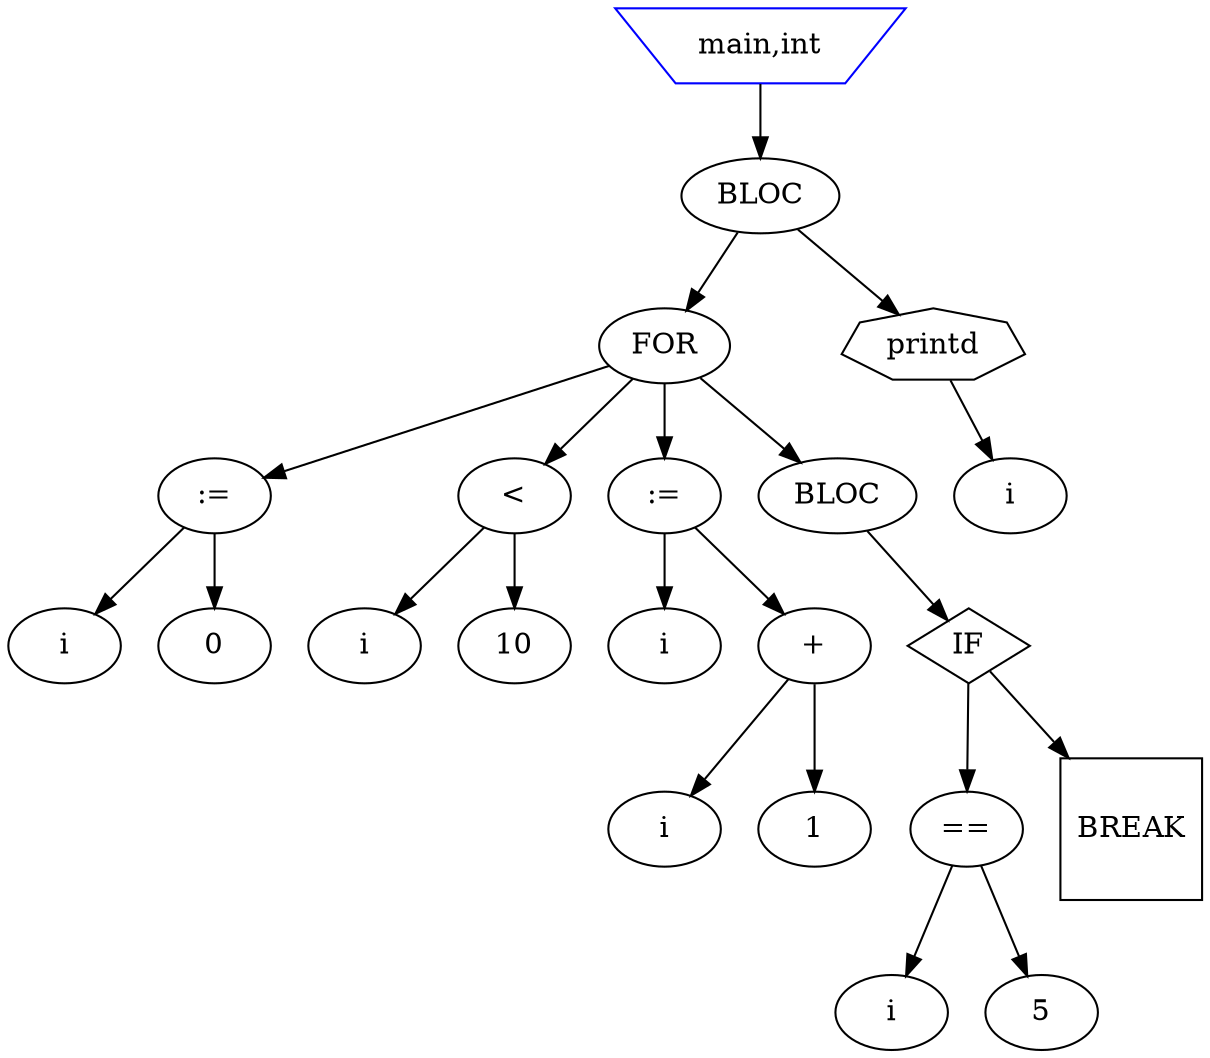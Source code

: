 digraph diagram1 {
//programme
node_1 [label="main,int" shape=invtrapezium color=blue];//fonction
 node_2 [label="BLOC" shape=ellipse];//bloc
node_3 [label="FOR" ];//FOR
node_4 [label=":=" ];//affectation
node_5 [label="i"];//Identificateur
node_6 [label="0" ];//expression3
node_4 -> node_5
node_4 -> node_6
node_7 [label="<"];//cond3
node_8 [label="i"];//Identificateur
node_9 [label="10" ];//expression3
node_7 -> node_8
node_7 -> node_9
node_10 [label=":=" ];//affectation
node_11 [label="i"];//Identificateur
node_12 [label="+" ];//expression1
node_13 [label="i"];//Identificateur
node_14 [label="1" ];//expression3
node_12 -> node_13
node_12 -> node_14
node_10 -> node_11
node_10 -> node_12
node_15 [label="BLOC" shape=ellipse];//bloc
node_16 [label="IF" shape=diamond];//IF0
node_17 [label="=="];//cond3
node_18 [label="i"];//Identificateur
node_19 [label="5" ];//expression3
node_17 -> node_18
node_17 -> node_19
node_20 [label="BREAK" shape=square];//BREAK
node_16 -> node_17
node_16 -> node_20
node_15 -> node_16
node_3 -> node_4
node_3 -> node_7
node_3 -> node_10
node_3 -> node_15
node_2 -> node_3
node_25 [label="printd" shape=septagon];//appel
node_26 [label="i"];//Identificateur
node_25 -> node_26
node_2 -> node_25
node_1 -> node_2
}
